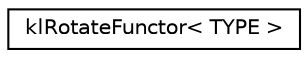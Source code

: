 digraph G
{
  edge [fontname="Helvetica",fontsize="10",labelfontname="Helvetica",labelfontsize="10"];
  node [fontname="Helvetica",fontsize="10",shape=record];
  rankdir=LR;
  Node1 [label="klRotateFunctor\< TYPE \>",height=0.2,width=0.4,color="black", fillcolor="white", style="filled",URL="$classkl_rotate_functor.html"];
}
